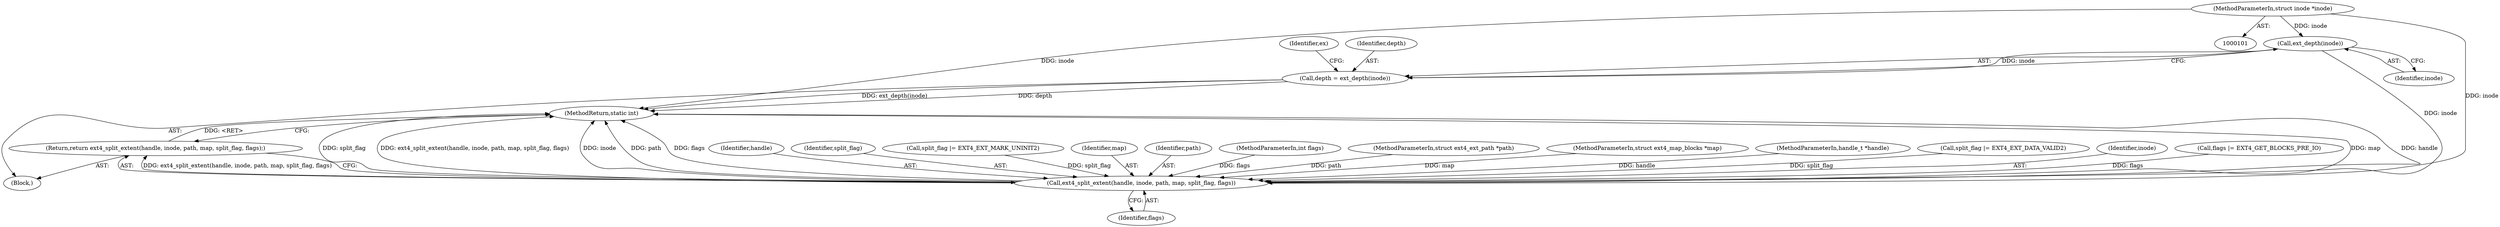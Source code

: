digraph "0_linux_dee1f973ca341c266229faa5a1a5bb268bed3531_3@pointer" {
"1000170" [label="(Call,ext_depth(inode))"];
"1000103" [label="(MethodParameterIn,struct inode *inode)"];
"1000168" [label="(Call,depth = ext_depth(inode))"];
"1000213" [label="(Call,ext4_split_extent(handle, inode, path, map, split_flag, flags))"];
"1000212" [label="(Return,return ext4_split_extent(handle, inode, path, map, split_flag, flags);)"];
"1000214" [label="(Identifier,handle)"];
"1000219" [label="(Identifier,flags)"];
"1000218" [label="(Identifier,split_flag)"];
"1000199" [label="(Call,split_flag |= EXT4_EXT_MARK_UNINIT2)"];
"1000217" [label="(Identifier,map)"];
"1000213" [label="(Call,ext4_split_extent(handle, inode, path, map, split_flag, flags))"];
"1000170" [label="(Call,ext_depth(inode))"];
"1000169" [label="(Identifier,depth)"];
"1000216" [label="(Identifier,path)"];
"1000106" [label="(MethodParameterIn,int flags)"];
"1000212" [label="(Return,return ext4_split_extent(handle, inode, path, map, split_flag, flags);)"];
"1000105" [label="(MethodParameterIn,struct ext4_ext_path *path)"];
"1000103" [label="(MethodParameterIn,struct inode *inode)"];
"1000171" [label="(Identifier,inode)"];
"1000173" [label="(Identifier,ex)"];
"1000104" [label="(MethodParameterIn,struct ext4_map_blocks *map)"];
"1000102" [label="(MethodParameterIn,handle_t *handle)"];
"1000206" [label="(Call,split_flag |= EXT4_EXT_DATA_VALID2)"];
"1000220" [label="(MethodReturn,static int)"];
"1000215" [label="(Identifier,inode)"];
"1000168" [label="(Call,depth = ext_depth(inode))"];
"1000209" [label="(Call,flags |= EXT4_GET_BLOCKS_PRE_IO)"];
"1000107" [label="(Block,)"];
"1000170" -> "1000168"  [label="AST: "];
"1000170" -> "1000171"  [label="CFG: "];
"1000171" -> "1000170"  [label="AST: "];
"1000168" -> "1000170"  [label="CFG: "];
"1000170" -> "1000168"  [label="DDG: inode"];
"1000103" -> "1000170"  [label="DDG: inode"];
"1000170" -> "1000213"  [label="DDG: inode"];
"1000103" -> "1000101"  [label="AST: "];
"1000103" -> "1000220"  [label="DDG: inode"];
"1000103" -> "1000213"  [label="DDG: inode"];
"1000168" -> "1000107"  [label="AST: "];
"1000169" -> "1000168"  [label="AST: "];
"1000173" -> "1000168"  [label="CFG: "];
"1000168" -> "1000220"  [label="DDG: depth"];
"1000168" -> "1000220"  [label="DDG: ext_depth(inode)"];
"1000213" -> "1000212"  [label="AST: "];
"1000213" -> "1000219"  [label="CFG: "];
"1000214" -> "1000213"  [label="AST: "];
"1000215" -> "1000213"  [label="AST: "];
"1000216" -> "1000213"  [label="AST: "];
"1000217" -> "1000213"  [label="AST: "];
"1000218" -> "1000213"  [label="AST: "];
"1000219" -> "1000213"  [label="AST: "];
"1000212" -> "1000213"  [label="CFG: "];
"1000213" -> "1000220"  [label="DDG: path"];
"1000213" -> "1000220"  [label="DDG: flags"];
"1000213" -> "1000220"  [label="DDG: map"];
"1000213" -> "1000220"  [label="DDG: handle"];
"1000213" -> "1000220"  [label="DDG: split_flag"];
"1000213" -> "1000220"  [label="DDG: ext4_split_extent(handle, inode, path, map, split_flag, flags)"];
"1000213" -> "1000220"  [label="DDG: inode"];
"1000213" -> "1000212"  [label="DDG: ext4_split_extent(handle, inode, path, map, split_flag, flags)"];
"1000102" -> "1000213"  [label="DDG: handle"];
"1000105" -> "1000213"  [label="DDG: path"];
"1000104" -> "1000213"  [label="DDG: map"];
"1000199" -> "1000213"  [label="DDG: split_flag"];
"1000206" -> "1000213"  [label="DDG: split_flag"];
"1000209" -> "1000213"  [label="DDG: flags"];
"1000106" -> "1000213"  [label="DDG: flags"];
"1000212" -> "1000107"  [label="AST: "];
"1000220" -> "1000212"  [label="CFG: "];
"1000212" -> "1000220"  [label="DDG: <RET>"];
}
